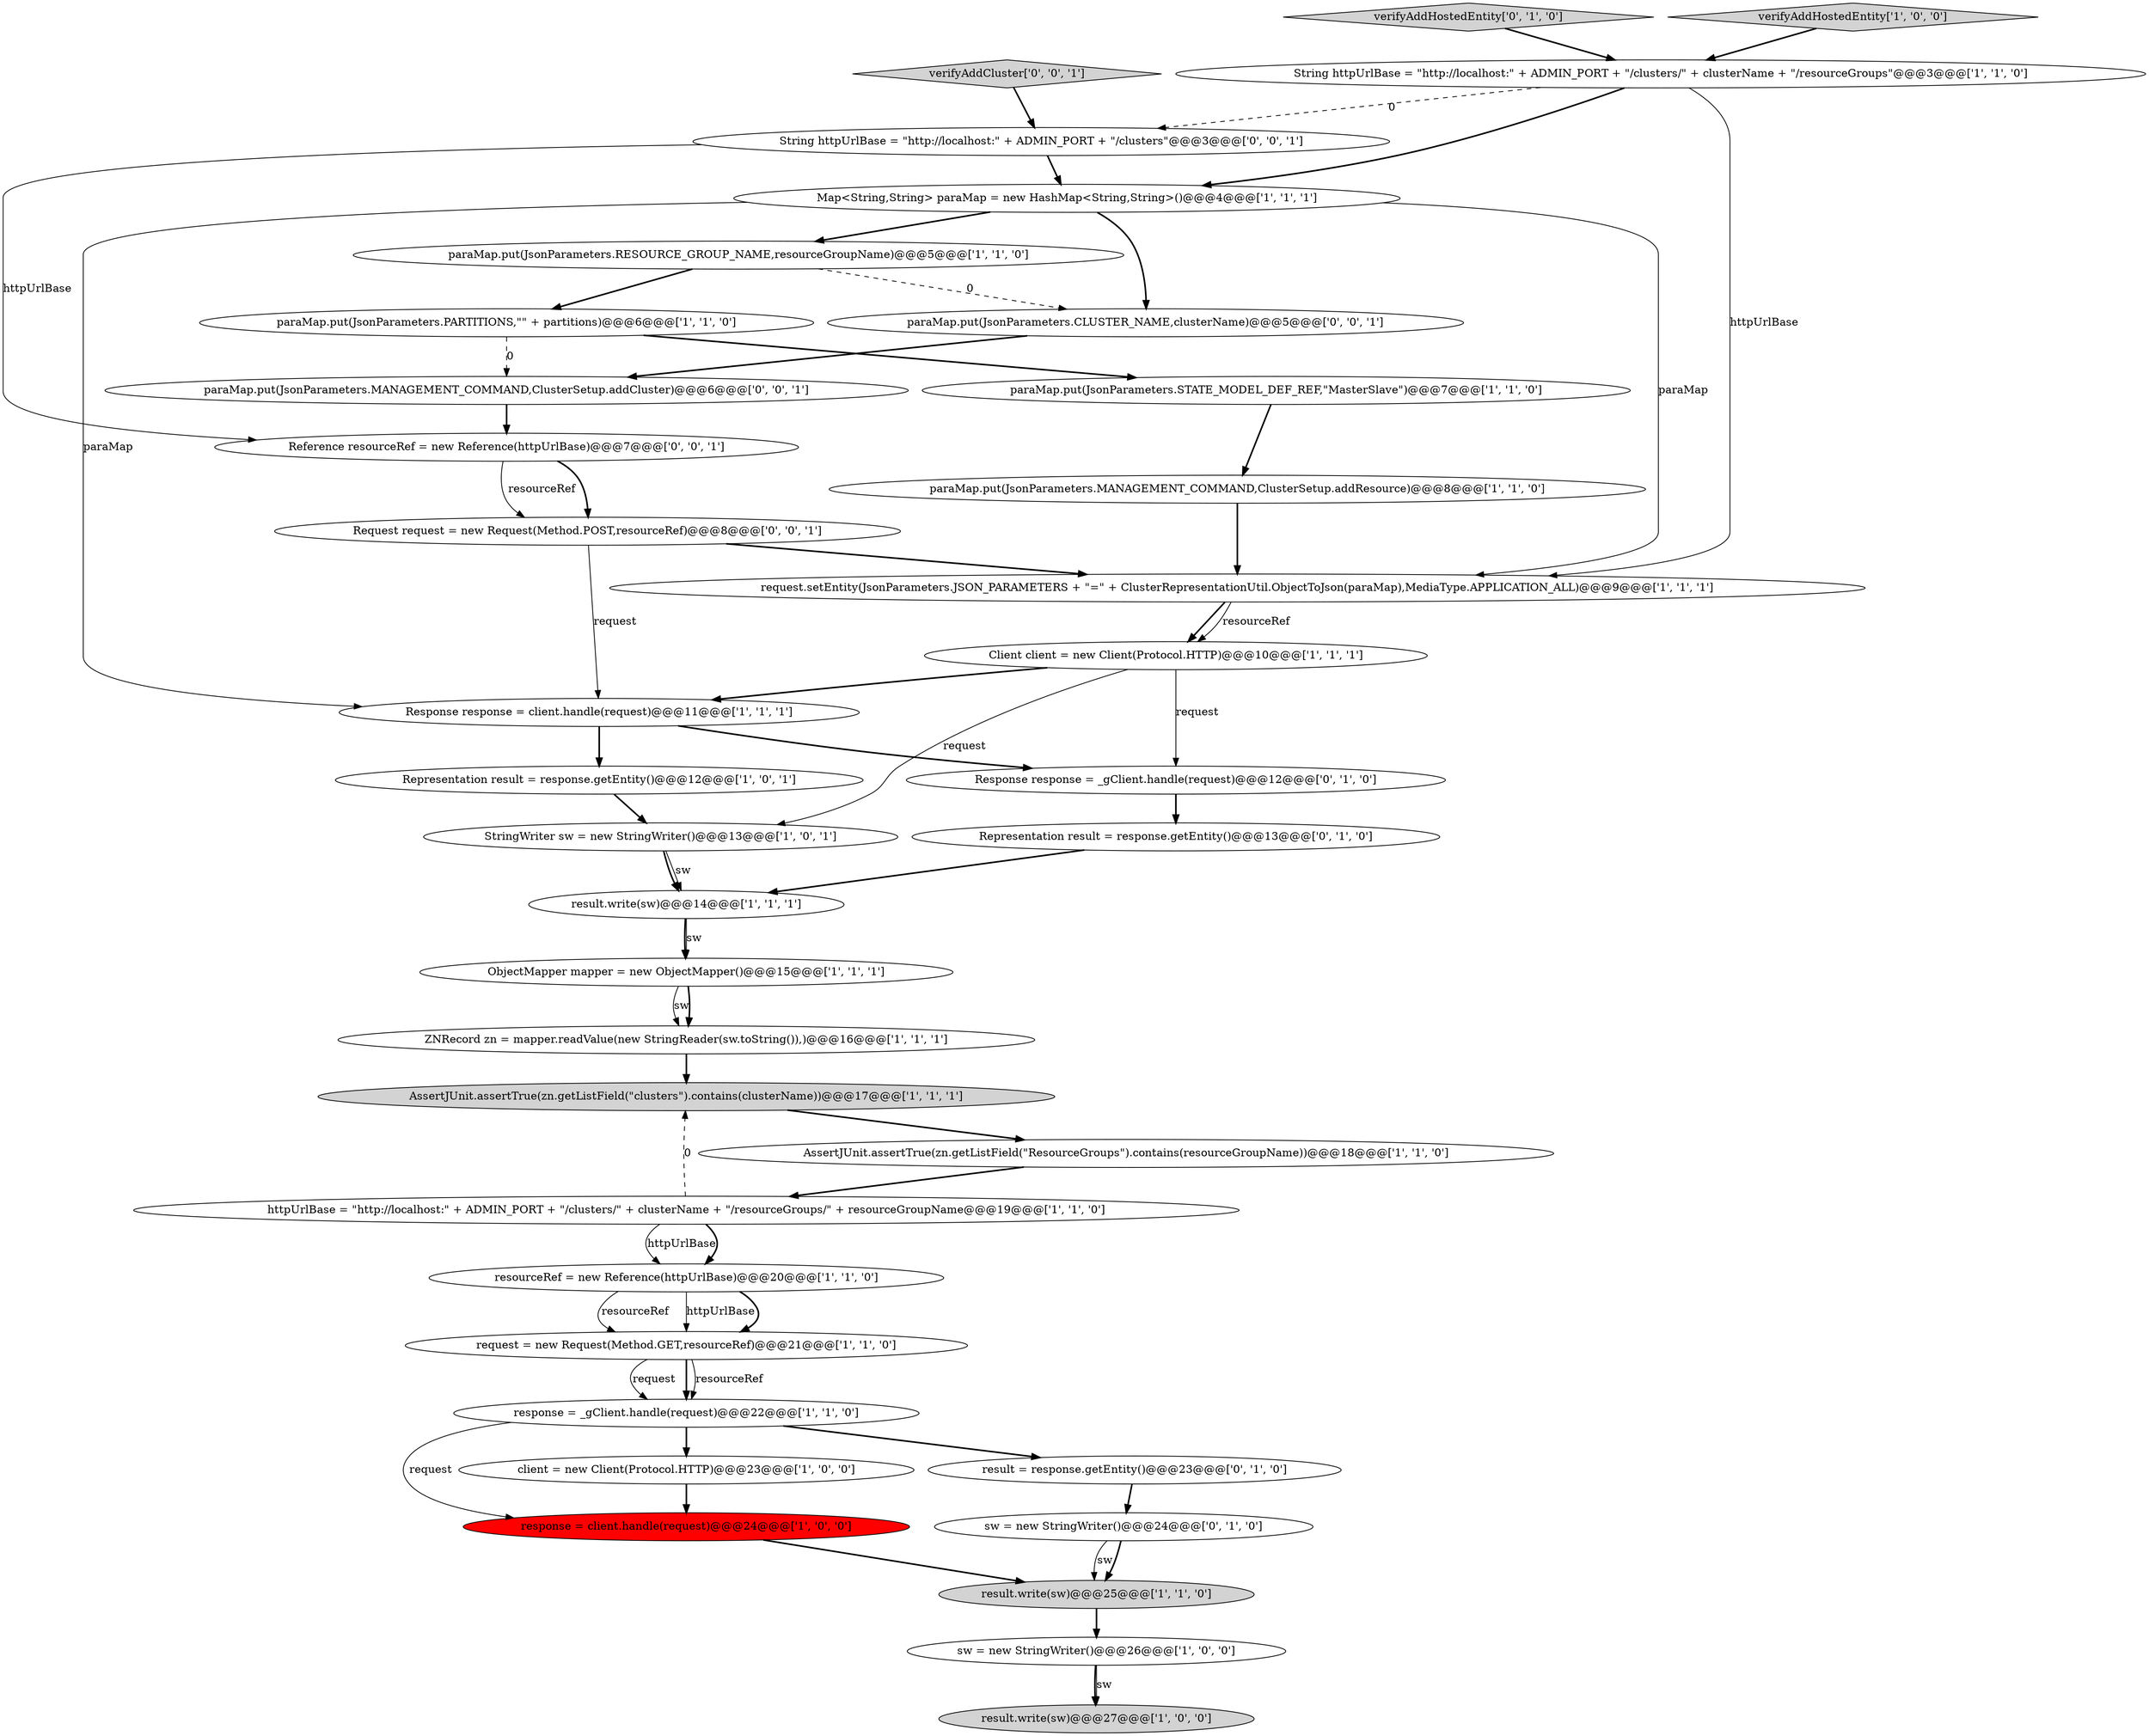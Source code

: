 digraph {
18 [style = filled, label = "Map<String,String> paraMap = new HashMap<String,String>()@@@4@@@['1', '1', '1']", fillcolor = white, shape = ellipse image = "AAA0AAABBB1BBB"];
0 [style = filled, label = "paraMap.put(JsonParameters.STATE_MODEL_DEF_REF,\"MasterSlave\")@@@7@@@['1', '1', '0']", fillcolor = white, shape = ellipse image = "AAA0AAABBB1BBB"];
5 [style = filled, label = "paraMap.put(JsonParameters.RESOURCE_GROUP_NAME,resourceGroupName)@@@5@@@['1', '1', '0']", fillcolor = white, shape = ellipse image = "AAA0AAABBB1BBB"];
6 [style = filled, label = "client = new Client(Protocol.HTTP)@@@23@@@['1', '0', '0']", fillcolor = white, shape = ellipse image = "AAA0AAABBB1BBB"];
30 [style = filled, label = "verifyAddHostedEntity['0', '1', '0']", fillcolor = lightgray, shape = diamond image = "AAA0AAABBB2BBB"];
34 [style = filled, label = "Request request = new Request(Method.POST,resourceRef)@@@8@@@['0', '0', '1']", fillcolor = white, shape = ellipse image = "AAA0AAABBB3BBB"];
7 [style = filled, label = "paraMap.put(JsonParameters.PARTITIONS,\"\" + partitions)@@@6@@@['1', '1', '0']", fillcolor = white, shape = ellipse image = "AAA0AAABBB1BBB"];
1 [style = filled, label = "request.setEntity(JsonParameters.JSON_PARAMETERS + \"=\" + ClusterRepresentationUtil.ObjectToJson(paraMap),MediaType.APPLICATION_ALL)@@@9@@@['1', '1', '1']", fillcolor = white, shape = ellipse image = "AAA0AAABBB1BBB"];
3 [style = filled, label = "result.write(sw)@@@25@@@['1', '1', '0']", fillcolor = lightgray, shape = ellipse image = "AAA0AAABBB1BBB"];
10 [style = filled, label = "StringWriter sw = new StringWriter()@@@13@@@['1', '0', '1']", fillcolor = white, shape = ellipse image = "AAA0AAABBB1BBB"];
31 [style = filled, label = "paraMap.put(JsonParameters.CLUSTER_NAME,clusterName)@@@5@@@['0', '0', '1']", fillcolor = white, shape = ellipse image = "AAA0AAABBB3BBB"];
9 [style = filled, label = "response = _gClient.handle(request)@@@22@@@['1', '1', '0']", fillcolor = white, shape = ellipse image = "AAA0AAABBB1BBB"];
13 [style = filled, label = "httpUrlBase = \"http://localhost:\" + ADMIN_PORT + \"/clusters/\" + clusterName + \"/resourceGroups/\" + resourceGroupName@@@19@@@['1', '1', '0']", fillcolor = white, shape = ellipse image = "AAA0AAABBB1BBB"];
29 [style = filled, label = "result = response.getEntity()@@@23@@@['0', '1', '0']", fillcolor = white, shape = ellipse image = "AAA0AAABBB2BBB"];
26 [style = filled, label = "Representation result = response.getEntity()@@@13@@@['0', '1', '0']", fillcolor = white, shape = ellipse image = "AAA0AAABBB2BBB"];
33 [style = filled, label = "String httpUrlBase = \"http://localhost:\" + ADMIN_PORT + \"/clusters\"@@@3@@@['0', '0', '1']", fillcolor = white, shape = ellipse image = "AAA0AAABBB3BBB"];
22 [style = filled, label = "sw = new StringWriter()@@@26@@@['1', '0', '0']", fillcolor = white, shape = ellipse image = "AAA0AAABBB1BBB"];
14 [style = filled, label = "paraMap.put(JsonParameters.MANAGEMENT_COMMAND,ClusterSetup.addResource)@@@8@@@['1', '1', '0']", fillcolor = white, shape = ellipse image = "AAA0AAABBB1BBB"];
16 [style = filled, label = "request = new Request(Method.GET,resourceRef)@@@21@@@['1', '1', '0']", fillcolor = white, shape = ellipse image = "AAA0AAABBB1BBB"];
32 [style = filled, label = "Reference resourceRef = new Reference(httpUrlBase)@@@7@@@['0', '0', '1']", fillcolor = white, shape = ellipse image = "AAA0AAABBB3BBB"];
20 [style = filled, label = "String httpUrlBase = \"http://localhost:\" + ADMIN_PORT + \"/clusters/\" + clusterName + \"/resourceGroups\"@@@3@@@['1', '1', '0']", fillcolor = white, shape = ellipse image = "AAA0AAABBB1BBB"];
4 [style = filled, label = "resourceRef = new Reference(httpUrlBase)@@@20@@@['1', '1', '0']", fillcolor = white, shape = ellipse image = "AAA0AAABBB1BBB"];
2 [style = filled, label = "ZNRecord zn = mapper.readValue(new StringReader(sw.toString()),)@@@16@@@['1', '1', '1']", fillcolor = white, shape = ellipse image = "AAA0AAABBB1BBB"];
12 [style = filled, label = "ObjectMapper mapper = new ObjectMapper()@@@15@@@['1', '1', '1']", fillcolor = white, shape = ellipse image = "AAA0AAABBB1BBB"];
35 [style = filled, label = "paraMap.put(JsonParameters.MANAGEMENT_COMMAND,ClusterSetup.addCluster)@@@6@@@['0', '0', '1']", fillcolor = white, shape = ellipse image = "AAA0AAABBB3BBB"];
21 [style = filled, label = "verifyAddHostedEntity['1', '0', '0']", fillcolor = lightgray, shape = diamond image = "AAA0AAABBB1BBB"];
28 [style = filled, label = "sw = new StringWriter()@@@24@@@['0', '1', '0']", fillcolor = white, shape = ellipse image = "AAA0AAABBB2BBB"];
24 [style = filled, label = "result.write(sw)@@@14@@@['1', '1', '1']", fillcolor = white, shape = ellipse image = "AAA0AAABBB1BBB"];
15 [style = filled, label = "Response response = client.handle(request)@@@11@@@['1', '1', '1']", fillcolor = white, shape = ellipse image = "AAA0AAABBB1BBB"];
19 [style = filled, label = "AssertJUnit.assertTrue(zn.getListField(\"clusters\").contains(clusterName))@@@17@@@['1', '1', '1']", fillcolor = lightgray, shape = ellipse image = "AAA0AAABBB1BBB"];
25 [style = filled, label = "AssertJUnit.assertTrue(zn.getListField(\"ResourceGroups\").contains(resourceGroupName))@@@18@@@['1', '1', '0']", fillcolor = white, shape = ellipse image = "AAA0AAABBB1BBB"];
8 [style = filled, label = "result.write(sw)@@@27@@@['1', '0', '0']", fillcolor = lightgray, shape = ellipse image = "AAA0AAABBB1BBB"];
23 [style = filled, label = "response = client.handle(request)@@@24@@@['1', '0', '0']", fillcolor = red, shape = ellipse image = "AAA1AAABBB1BBB"];
27 [style = filled, label = "Response response = _gClient.handle(request)@@@12@@@['0', '1', '0']", fillcolor = white, shape = ellipse image = "AAA0AAABBB2BBB"];
36 [style = filled, label = "verifyAddCluster['0', '0', '1']", fillcolor = lightgray, shape = diamond image = "AAA0AAABBB3BBB"];
11 [style = filled, label = "Client client = new Client(Protocol.HTTP)@@@10@@@['1', '1', '1']", fillcolor = white, shape = ellipse image = "AAA0AAABBB1BBB"];
17 [style = filled, label = "Representation result = response.getEntity()@@@12@@@['1', '0', '1']", fillcolor = white, shape = ellipse image = "AAA0AAABBB1BBB"];
28->3 [style = solid, label="sw"];
17->10 [style = bold, label=""];
18->31 [style = bold, label=""];
24->12 [style = bold, label=""];
24->12 [style = solid, label="sw"];
2->19 [style = bold, label=""];
34->15 [style = solid, label="request"];
18->1 [style = solid, label="paraMap"];
25->13 [style = bold, label=""];
30->20 [style = bold, label=""];
34->1 [style = bold, label=""];
10->24 [style = bold, label=""];
6->23 [style = bold, label=""];
32->34 [style = solid, label="resourceRef"];
9->23 [style = solid, label="request"];
35->32 [style = bold, label=""];
13->4 [style = solid, label="httpUrlBase"];
7->0 [style = bold, label=""];
23->3 [style = bold, label=""];
32->34 [style = bold, label=""];
13->19 [style = dashed, label="0"];
26->24 [style = bold, label=""];
3->22 [style = bold, label=""];
36->33 [style = bold, label=""];
4->16 [style = solid, label="resourceRef"];
18->15 [style = solid, label="paraMap"];
11->15 [style = bold, label=""];
19->25 [style = bold, label=""];
9->6 [style = bold, label=""];
14->1 [style = bold, label=""];
1->11 [style = bold, label=""];
29->28 [style = bold, label=""];
22->8 [style = bold, label=""];
20->18 [style = bold, label=""];
12->2 [style = solid, label="sw"];
22->8 [style = solid, label="sw"];
33->32 [style = solid, label="httpUrlBase"];
15->17 [style = bold, label=""];
0->14 [style = bold, label=""];
12->2 [style = bold, label=""];
21->20 [style = bold, label=""];
27->26 [style = bold, label=""];
31->35 [style = bold, label=""];
33->18 [style = bold, label=""];
4->16 [style = solid, label="httpUrlBase"];
18->5 [style = bold, label=""];
7->35 [style = dashed, label="0"];
11->27 [style = solid, label="request"];
1->11 [style = solid, label="resourceRef"];
16->9 [style = solid, label="request"];
5->31 [style = dashed, label="0"];
5->7 [style = bold, label=""];
28->3 [style = bold, label=""];
20->33 [style = dashed, label="0"];
11->10 [style = solid, label="request"];
15->27 [style = bold, label=""];
9->29 [style = bold, label=""];
20->1 [style = solid, label="httpUrlBase"];
10->24 [style = solid, label="sw"];
16->9 [style = bold, label=""];
16->9 [style = solid, label="resourceRef"];
4->16 [style = bold, label=""];
13->4 [style = bold, label=""];
}
